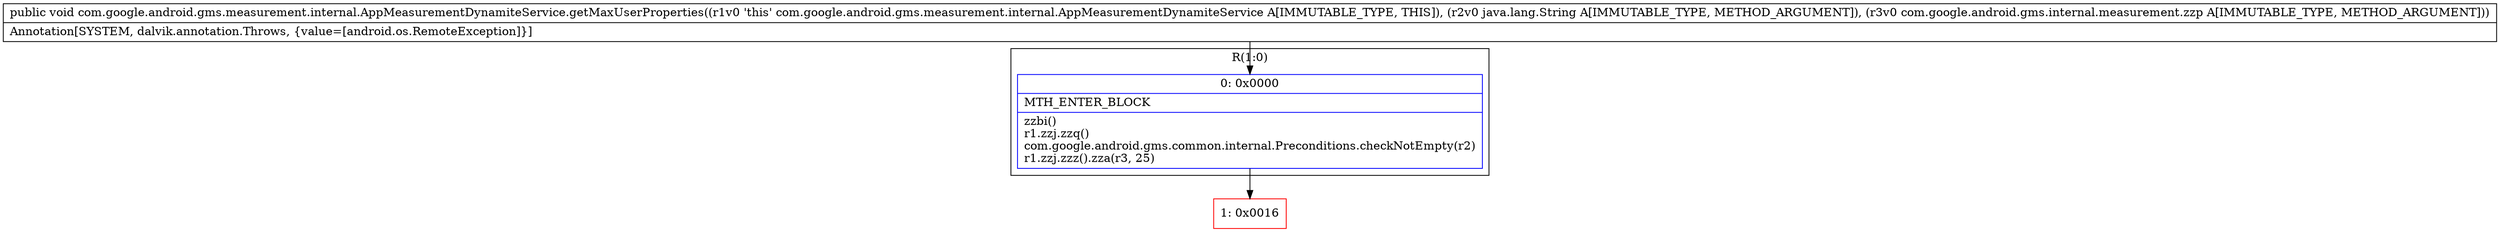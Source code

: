 digraph "CFG forcom.google.android.gms.measurement.internal.AppMeasurementDynamiteService.getMaxUserProperties(Ljava\/lang\/String;Lcom\/google\/android\/gms\/internal\/measurement\/zzp;)V" {
subgraph cluster_Region_922199945 {
label = "R(1:0)";
node [shape=record,color=blue];
Node_0 [shape=record,label="{0\:\ 0x0000|MTH_ENTER_BLOCK\l|zzbi()\lr1.zzj.zzq()\lcom.google.android.gms.common.internal.Preconditions.checkNotEmpty(r2)\lr1.zzj.zzz().zza(r3, 25)\l}"];
}
Node_1 [shape=record,color=red,label="{1\:\ 0x0016}"];
MethodNode[shape=record,label="{public void com.google.android.gms.measurement.internal.AppMeasurementDynamiteService.getMaxUserProperties((r1v0 'this' com.google.android.gms.measurement.internal.AppMeasurementDynamiteService A[IMMUTABLE_TYPE, THIS]), (r2v0 java.lang.String A[IMMUTABLE_TYPE, METHOD_ARGUMENT]), (r3v0 com.google.android.gms.internal.measurement.zzp A[IMMUTABLE_TYPE, METHOD_ARGUMENT]))  | Annotation[SYSTEM, dalvik.annotation.Throws, \{value=[android.os.RemoteException]\}]\l}"];
MethodNode -> Node_0;
Node_0 -> Node_1;
}

